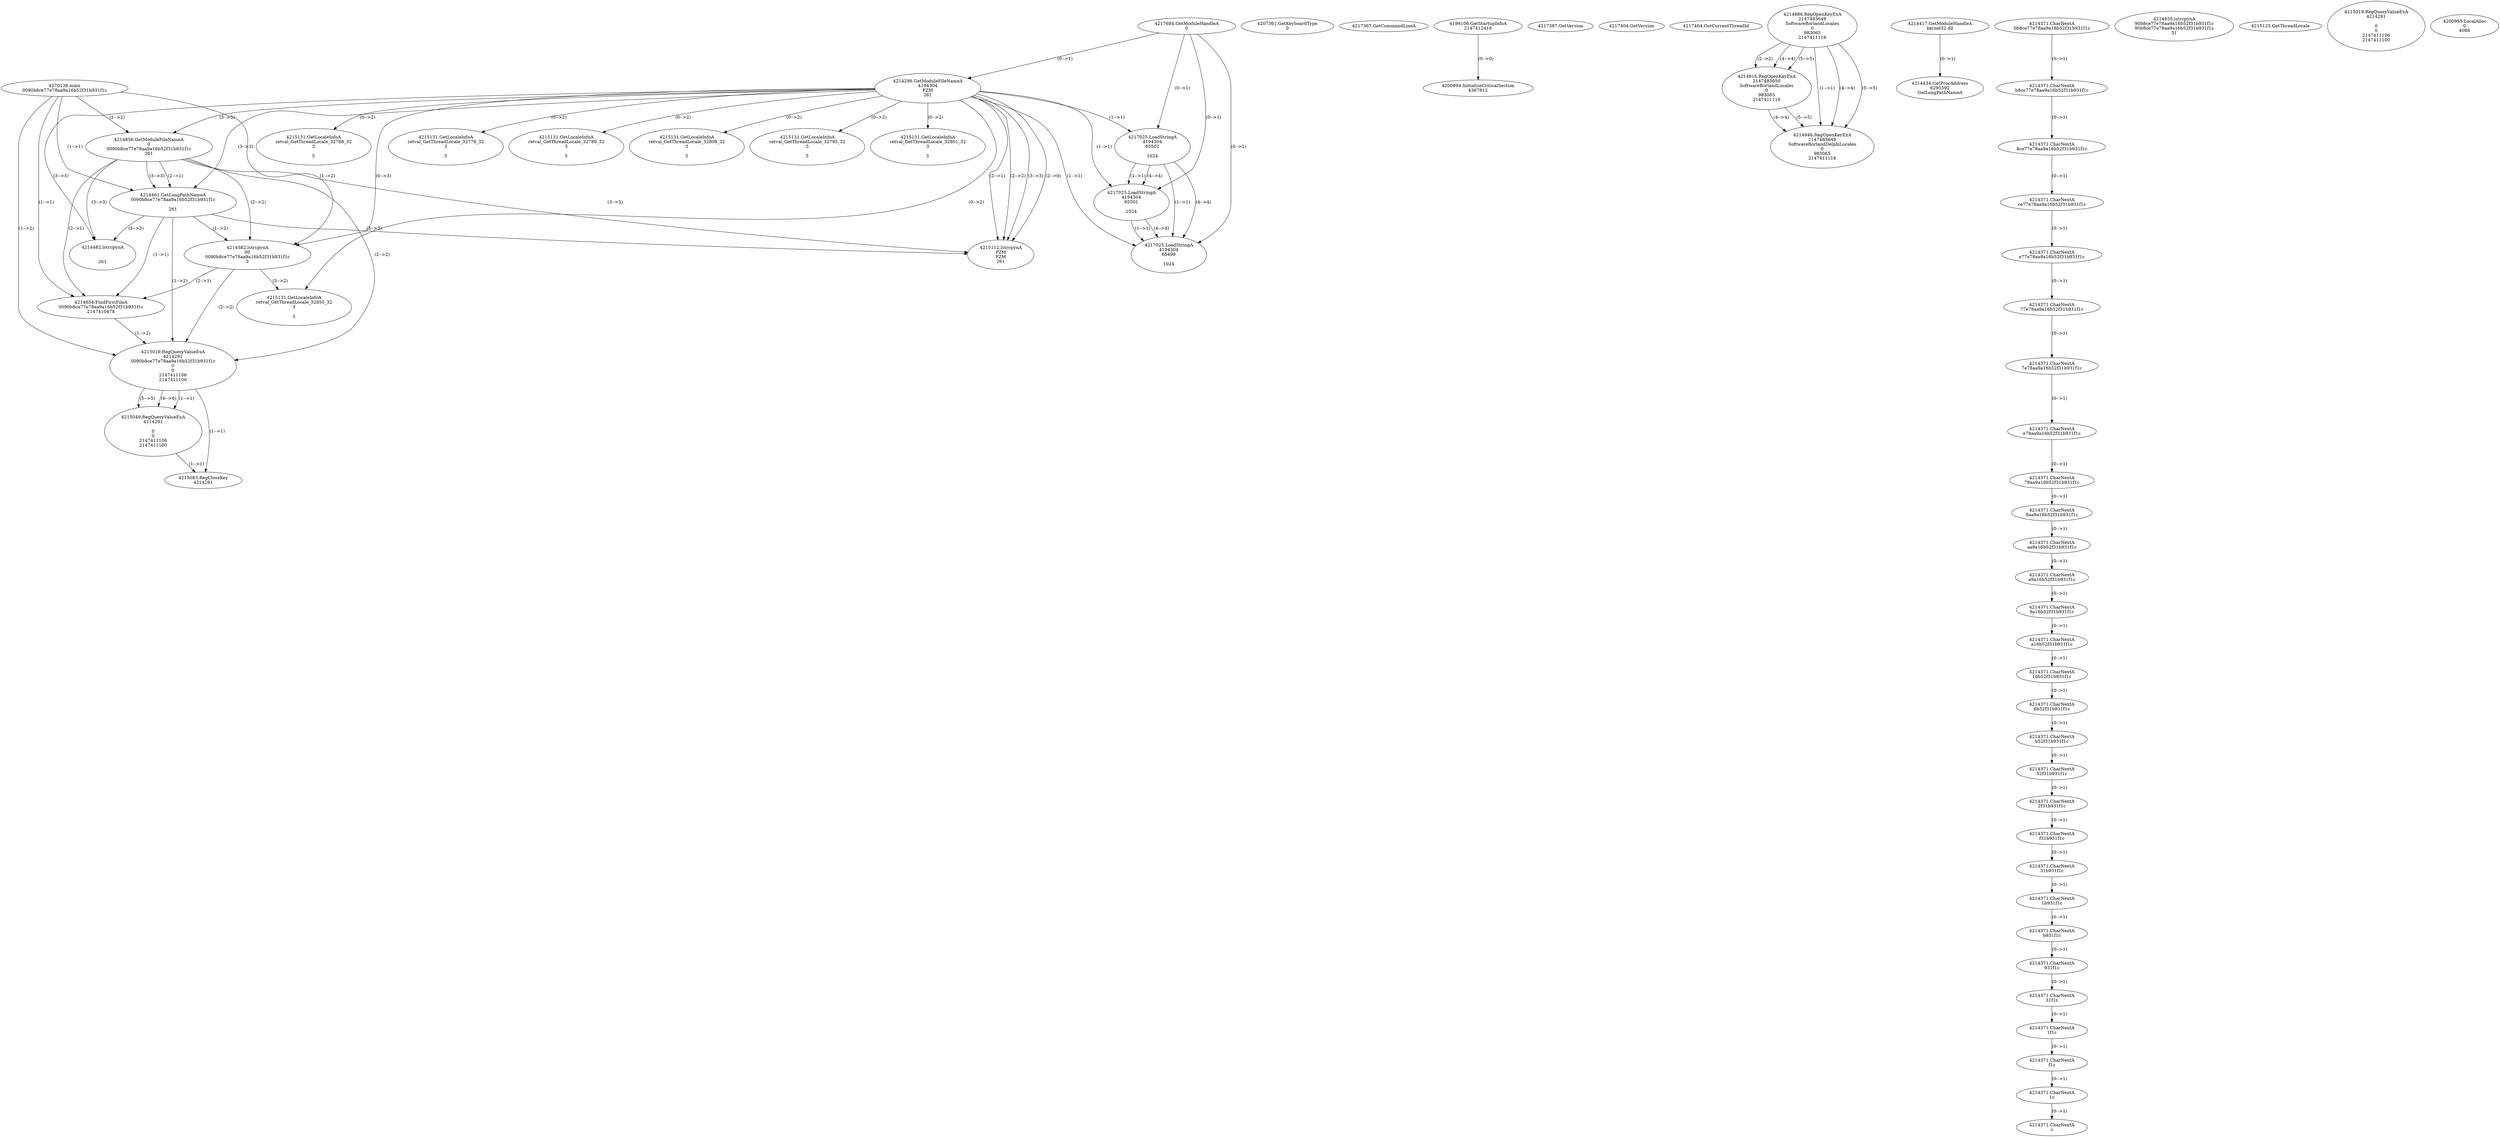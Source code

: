 // Global SCDG with merge call
digraph {
	0 [label="4270136.main
0090b8ce77e78aa9a16b52f31b931f1c"]
	1 [label="4217684.GetModuleHandleA
0"]
	2 [label="4207361.GetKeyboardType
0"]
	3 [label="4217367.GetCommandLineA
"]
	4 [label="4199106.GetStartupInfoA
2147412416"]
	5 [label="4217387.GetVersion
"]
	6 [label="4217404.GetVersion
"]
	7 [label="4217464.GetCurrentThreadId
"]
	8 [label="4214286.GetModuleFileNameA
4194304
PZM
261"]
	1 -> 8 [label="(0-->1)"]
	9 [label="4214856.GetModuleFileNameA
0
0090b8ce77e78aa9a16b52f31b931f1c
261"]
	0 -> 9 [label="(1-->2)"]
	8 -> 9 [label="(3-->3)"]
	10 [label="4214886.RegOpenKeyExA
2147483649
Software\Borland\Locales
0
983065
2147411116"]
	11 [label="4214417.GetModuleHandleA
kernel32.dll"]
	12 [label="4214434.GetProcAddress
6295592
GetLongPathNameA"]
	11 -> 12 [label="(0-->1)"]
	13 [label="4214461.GetLongPathNameA
0090b8ce77e78aa9a16b52f31b931f1c

261"]
	0 -> 13 [label="(1-->1)"]
	9 -> 13 [label="(2-->1)"]
	8 -> 13 [label="(3-->3)"]
	9 -> 13 [label="(3-->3)"]
	14 [label="4214582.lstrcpynA
00
0090b8ce77e78aa9a16b52f31b931f1c
3"]
	0 -> 14 [label="(1-->2)"]
	9 -> 14 [label="(2-->2)"]
	13 -> 14 [label="(1-->2)"]
	8 -> 14 [label="(0-->3)"]
	15 [label="4214371.CharNextA
0b8ce77e78aa9a16b52f31b931f1c"]
	16 [label="4214371.CharNextA
b8ce77e78aa9a16b52f31b931f1c"]
	15 -> 16 [label="(0-->1)"]
	17 [label="4214371.CharNextA
8ce77e78aa9a16b52f31b931f1c"]
	16 -> 17 [label="(0-->1)"]
	18 [label="4214371.CharNextA
ce77e78aa9a16b52f31b931f1c"]
	17 -> 18 [label="(0-->1)"]
	19 [label="4214371.CharNextA
e77e78aa9a16b52f31b931f1c"]
	18 -> 19 [label="(0-->1)"]
	20 [label="4214371.CharNextA
77e78aa9a16b52f31b931f1c"]
	19 -> 20 [label="(0-->1)"]
	21 [label="4214371.CharNextA
7e78aa9a16b52f31b931f1c"]
	20 -> 21 [label="(0-->1)"]
	22 [label="4214371.CharNextA
e78aa9a16b52f31b931f1c"]
	21 -> 22 [label="(0-->1)"]
	23 [label="4214371.CharNextA
78aa9a16b52f31b931f1c"]
	22 -> 23 [label="(0-->1)"]
	24 [label="4214371.CharNextA
8aa9a16b52f31b931f1c"]
	23 -> 24 [label="(0-->1)"]
	25 [label="4214371.CharNextA
aa9a16b52f31b931f1c"]
	24 -> 25 [label="(0-->1)"]
	26 [label="4214371.CharNextA
a9a16b52f31b931f1c"]
	25 -> 26 [label="(0-->1)"]
	27 [label="4214371.CharNextA
9a16b52f31b931f1c"]
	26 -> 27 [label="(0-->1)"]
	28 [label="4214371.CharNextA
a16b52f31b931f1c"]
	27 -> 28 [label="(0-->1)"]
	29 [label="4214371.CharNextA
16b52f31b931f1c"]
	28 -> 29 [label="(0-->1)"]
	30 [label="4214371.CharNextA
6b52f31b931f1c"]
	29 -> 30 [label="(0-->1)"]
	31 [label="4214371.CharNextA
b52f31b931f1c"]
	30 -> 31 [label="(0-->1)"]
	32 [label="4214371.CharNextA
52f31b931f1c"]
	31 -> 32 [label="(0-->1)"]
	33 [label="4214371.CharNextA
2f31b931f1c"]
	32 -> 33 [label="(0-->1)"]
	34 [label="4214371.CharNextA
f31b931f1c"]
	33 -> 34 [label="(0-->1)"]
	35 [label="4214371.CharNextA
31b931f1c"]
	34 -> 35 [label="(0-->1)"]
	36 [label="4214371.CharNextA
1b931f1c"]
	35 -> 36 [label="(0-->1)"]
	37 [label="4214371.CharNextA
b931f1c"]
	36 -> 37 [label="(0-->1)"]
	38 [label="4214371.CharNextA
931f1c"]
	37 -> 38 [label="(0-->1)"]
	39 [label="4214371.CharNextA
31f1c"]
	38 -> 39 [label="(0-->1)"]
	40 [label="4214371.CharNextA
1f1c"]
	39 -> 40 [label="(0-->1)"]
	41 [label="4214371.CharNextA
f1c"]
	40 -> 41 [label="(0-->1)"]
	42 [label="4214371.CharNextA
1c"]
	41 -> 42 [label="(0-->1)"]
	43 [label="4214371.CharNextA
c"]
	42 -> 43 [label="(0-->1)"]
	44 [label="4214635.lstrcpynA
90b8ce77e78aa9a16b52f31b931f1c
90b8ce77e78aa9a16b52f31b931f1c
31"]
	45 [label="4214654.FindFirstFileA
0090b8ce77e78aa9a16b52f31b931f1c
2147410478"]
	0 -> 45 [label="(1-->1)"]
	9 -> 45 [label="(2-->1)"]
	13 -> 45 [label="(1-->1)"]
	14 -> 45 [label="(2-->1)"]
	46 [label="4215019.RegQueryValueExA
4214291
0090b8ce77e78aa9a16b52f31b931f1c
0
0
2147411106
2147411100"]
	0 -> 46 [label="(1-->2)"]
	9 -> 46 [label="(2-->2)"]
	13 -> 46 [label="(1-->2)"]
	14 -> 46 [label="(2-->2)"]
	45 -> 46 [label="(1-->2)"]
	47 [label="4215049.RegQueryValueExA
4214291

0
0
2147411106
2147411100"]
	46 -> 47 [label="(1-->1)"]
	46 -> 47 [label="(5-->5)"]
	46 -> 47 [label="(6-->6)"]
	48 [label="4215083.RegCloseKey
4214291"]
	46 -> 48 [label="(1-->1)"]
	47 -> 48 [label="(1-->1)"]
	49 [label="4215112.lstrcpynA
PZM
PZM
261"]
	8 -> 49 [label="(2-->1)"]
	8 -> 49 [label="(2-->2)"]
	8 -> 49 [label="(3-->3)"]
	9 -> 49 [label="(3-->3)"]
	13 -> 49 [label="(3-->3)"]
	8 -> 49 [label="(2-->0)"]
	50 [label="4215125.GetThreadLocale
"]
	51 [label="4215131.GetLocaleInfoA
retval_GetThreadLocale_32855_32
3

5"]
	8 -> 51 [label="(0-->2)"]
	14 -> 51 [label="(3-->2)"]
	52 [label="4217025.LoadStringA
4194304
65502

1024"]
	1 -> 52 [label="(0-->1)"]
	8 -> 52 [label="(1-->1)"]
	53 [label="4214482.lstrcpynA


261"]
	8 -> 53 [label="(3-->3)"]
	9 -> 53 [label="(3-->3)"]
	13 -> 53 [label="(3-->3)"]
	54 [label="4215019.RegQueryValueExA
4214291

0
0
2147411106
2147411100"]
	55 [label="4215131.GetLocaleInfoA
retval_GetThreadLocale_32788_32
3

5"]
	8 -> 55 [label="(0-->2)"]
	56 [label="4217025.LoadStringA
4194304
65501

1024"]
	1 -> 56 [label="(0-->1)"]
	8 -> 56 [label="(1-->1)"]
	52 -> 56 [label="(1-->1)"]
	52 -> 56 [label="(4-->4)"]
	57 [label="4217025.LoadStringA
4194304
65499

1024"]
	1 -> 57 [label="(0-->1)"]
	8 -> 57 [label="(1-->1)"]
	52 -> 57 [label="(1-->1)"]
	56 -> 57 [label="(1-->1)"]
	52 -> 57 [label="(4-->4)"]
	56 -> 57 [label="(4-->4)"]
	58 [label="4214916.RegOpenKeyExA
2147483650
Software\Borland\Locales
0
983065
2147411116"]
	10 -> 58 [label="(2-->2)"]
	10 -> 58 [label="(4-->4)"]
	10 -> 58 [label="(5-->5)"]
	59 [label="4214946.RegOpenKeyExA
2147483649
Software\Borland\Delphi\Locales
0
983065
2147411116"]
	10 -> 59 [label="(1-->1)"]
	10 -> 59 [label="(4-->4)"]
	58 -> 59 [label="(4-->4)"]
	10 -> 59 [label="(5-->5)"]
	58 -> 59 [label="(5-->5)"]
	60 [label="4215131.GetLocaleInfoA
retval_GetThreadLocale_32778_32
3

5"]
	8 -> 60 [label="(0-->2)"]
	61 [label="4215131.GetLocaleInfoA
retval_GetThreadLocale_32789_32
3

5"]
	8 -> 61 [label="(0-->2)"]
	62 [label="4200894.InitializeCriticalSection
4367812"]
	4 -> 62 [label="(0-->0)"]
	63 [label="4200955.LocalAlloc
0
4088"]
	64 [label="4215131.GetLocaleInfoA
retval_GetThreadLocale_32808_32
3

5"]
	8 -> 64 [label="(0-->2)"]
	65 [label="4215131.GetLocaleInfoA
retval_GetThreadLocale_32795_32
3

5"]
	8 -> 65 [label="(0-->2)"]
	66 [label="4215131.GetLocaleInfoA
retval_GetThreadLocale_32801_32
3

5"]
	8 -> 66 [label="(0-->2)"]
}
